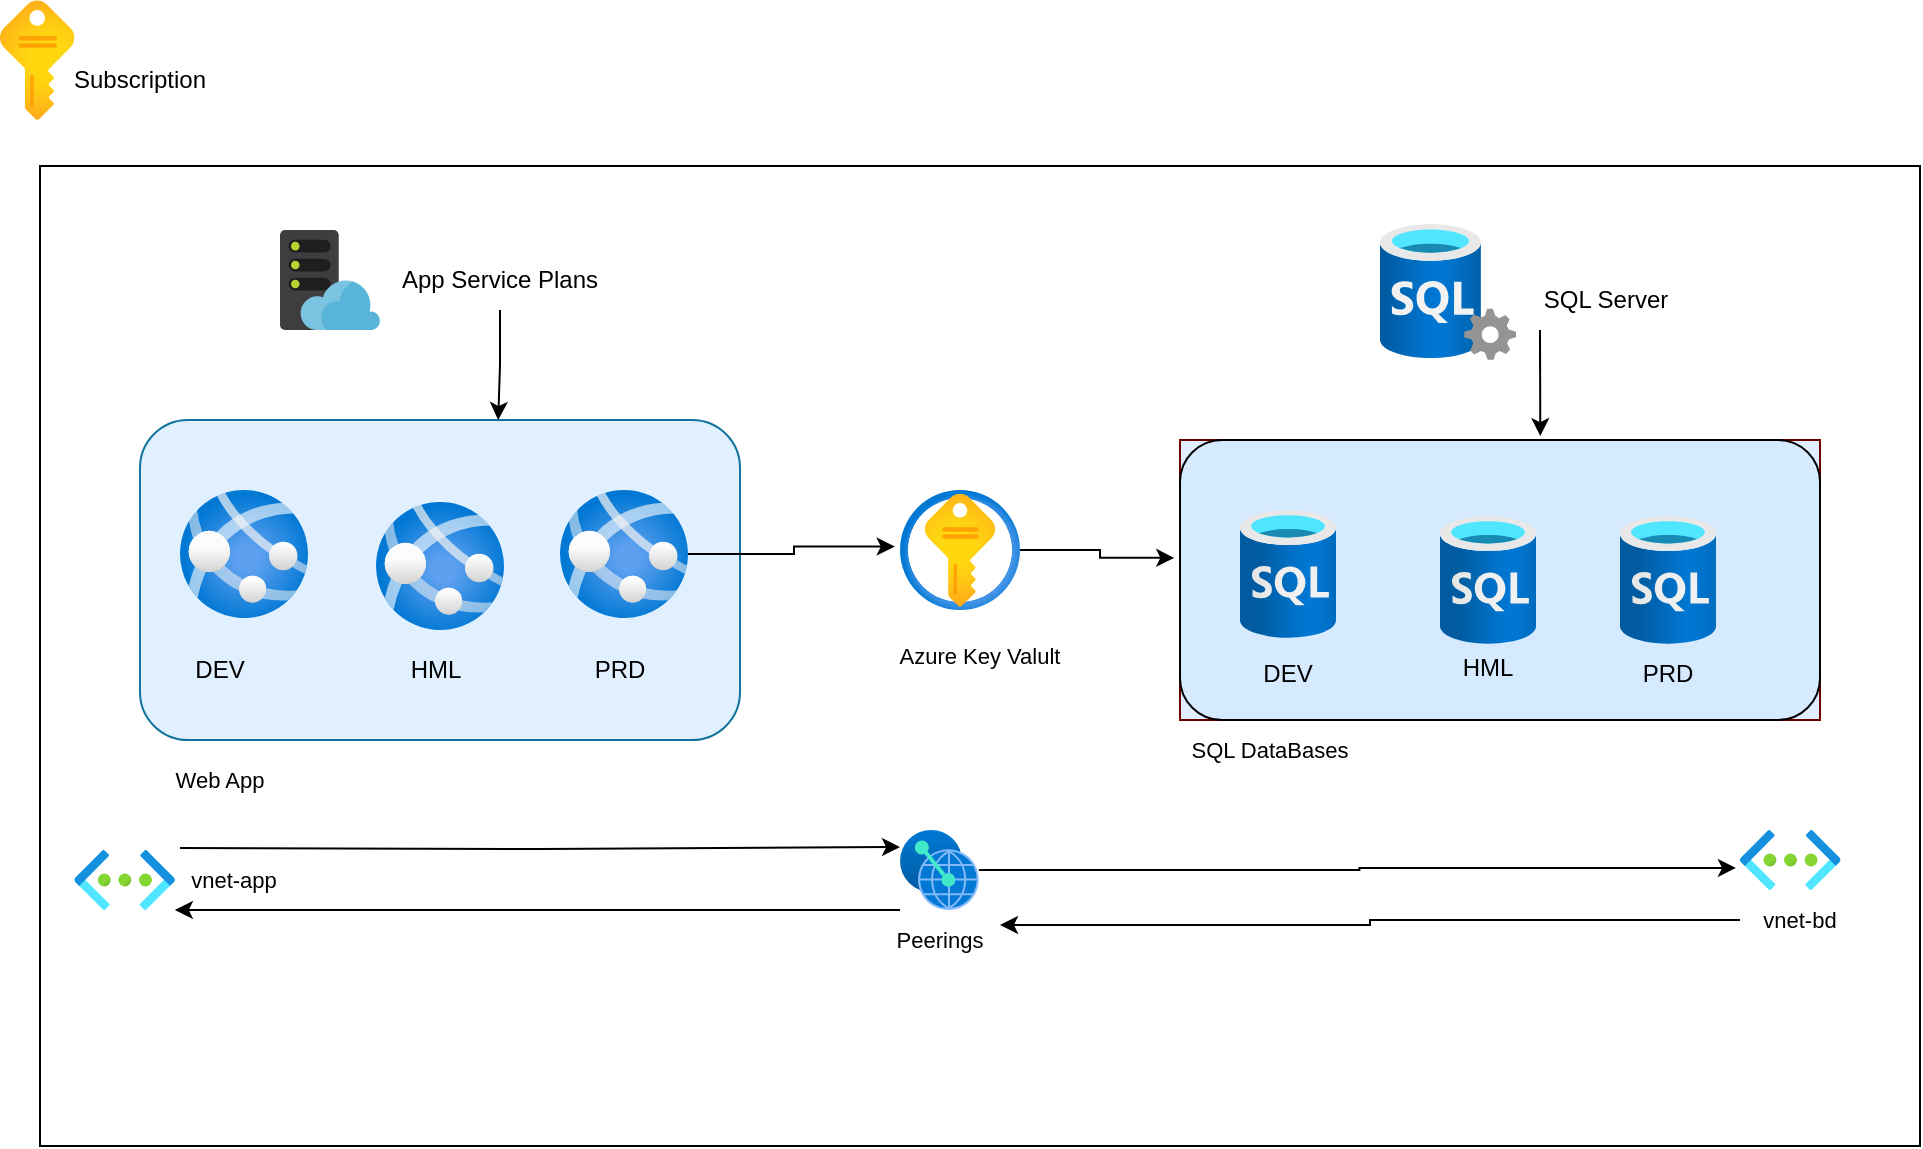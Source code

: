 <mxfile version="22.1.3" type="github">
  <diagram name="Página-1" id="vPChAK9TrQFLgZUeRdgk">
    <mxGraphModel dx="954" dy="546" grid="1" gridSize="10" guides="1" tooltips="1" connect="1" arrows="1" fold="1" page="1" pageScale="1" pageWidth="827" pageHeight="1169" math="0" shadow="0">
      <root>
        <mxCell id="0" />
        <mxCell id="1" parent="0" />
        <mxCell id="O0uDlQNx3fjuGGQFPMEN-43" value="" style="rounded=1;whiteSpace=wrap;html=1;fontFamily=Helvetica;fontSize=11;fontColor=default;" vertex="1" parent="1">
          <mxGeometry x="90" y="470" width="120" height="60" as="geometry" />
        </mxCell>
        <mxCell id="O0uDlQNx3fjuGGQFPMEN-1" value="" style="rounded=0;whiteSpace=wrap;html=1;" vertex="1" parent="1">
          <mxGeometry x="40" y="108" width="940" height="490" as="geometry" />
        </mxCell>
        <mxCell id="O0uDlQNx3fjuGGQFPMEN-2" value="" style="image;aspect=fixed;html=1;points=[];align=center;fontSize=12;image=img/lib/azure2/general/Subscriptions.svg;" vertex="1" parent="1">
          <mxGeometry x="20" y="25" width="37.18" height="60" as="geometry" />
        </mxCell>
        <mxCell id="O0uDlQNx3fjuGGQFPMEN-4" value="&lt;div&gt;Subscription&lt;/div&gt;" style="text;strokeColor=none;align=center;fillColor=none;html=1;verticalAlign=middle;whiteSpace=wrap;rounded=0;" vertex="1" parent="1">
          <mxGeometry x="60" y="50" width="60" height="30" as="geometry" />
        </mxCell>
        <mxCell id="O0uDlQNx3fjuGGQFPMEN-24" value="" style="group" vertex="1" connectable="0" parent="1">
          <mxGeometry x="160" y="140" width="170" height="50" as="geometry" />
        </mxCell>
        <mxCell id="O0uDlQNx3fjuGGQFPMEN-8" value="App Service Plans" style="text;strokeColor=none;align=center;fillColor=none;html=1;verticalAlign=middle;whiteSpace=wrap;rounded=0;" vertex="1" parent="O0uDlQNx3fjuGGQFPMEN-24">
          <mxGeometry x="50" y="10" width="120" height="30" as="geometry" />
        </mxCell>
        <mxCell id="O0uDlQNx3fjuGGQFPMEN-9" value="" style="image;sketch=0;aspect=fixed;html=1;points=[];align=center;fontSize=12;image=img/lib/mscae/WebHosting.svg;" vertex="1" parent="O0uDlQNx3fjuGGQFPMEN-24">
          <mxGeometry width="50" height="50" as="geometry" />
        </mxCell>
        <mxCell id="O0uDlQNx3fjuGGQFPMEN-25" value="" style="group" vertex="1" connectable="0" parent="1">
          <mxGeometry x="710" y="137" width="158" height="68" as="geometry" />
        </mxCell>
        <mxCell id="O0uDlQNx3fjuGGQFPMEN-15" value="" style="image;aspect=fixed;html=1;points=[];align=center;fontSize=12;image=img/lib/azure2/databases/SQL_Server.svg;" vertex="1" parent="O0uDlQNx3fjuGGQFPMEN-25">
          <mxGeometry width="68" height="68" as="geometry" />
        </mxCell>
        <mxCell id="O0uDlQNx3fjuGGQFPMEN-17" value="SQL Server" style="text;strokeColor=none;align=center;fillColor=none;html=1;verticalAlign=middle;whiteSpace=wrap;rounded=0;" vertex="1" parent="O0uDlQNx3fjuGGQFPMEN-25">
          <mxGeometry x="68" y="23" width="90" height="30" as="geometry" />
        </mxCell>
        <mxCell id="O0uDlQNx3fjuGGQFPMEN-26" value="" style="group" vertex="1" connectable="0" parent="1">
          <mxGeometry x="90" y="235" width="300" height="160" as="geometry" />
        </mxCell>
        <mxCell id="O0uDlQNx3fjuGGQFPMEN-5" value="" style="rounded=1;whiteSpace=wrap;html=1;fillColor=#e1f0ff;strokeColor=#10739e;" vertex="1" parent="O0uDlQNx3fjuGGQFPMEN-26">
          <mxGeometry width="300" height="160" as="geometry" />
        </mxCell>
        <mxCell id="O0uDlQNx3fjuGGQFPMEN-6" value="" style="image;aspect=fixed;html=1;points=[];align=center;fontSize=12;image=img/lib/azure2/app_services/App_Services.svg;" vertex="1" parent="O0uDlQNx3fjuGGQFPMEN-26">
          <mxGeometry x="20" y="35" width="64" height="64" as="geometry" />
        </mxCell>
        <mxCell id="O0uDlQNx3fjuGGQFPMEN-10" value="DEV" style="text;strokeColor=none;align=center;fillColor=none;html=1;verticalAlign=middle;whiteSpace=wrap;rounded=0;" vertex="1" parent="O0uDlQNx3fjuGGQFPMEN-26">
          <mxGeometry x="10" y="115" width="60" height="20" as="geometry" />
        </mxCell>
        <mxCell id="O0uDlQNx3fjuGGQFPMEN-11" value="" style="image;aspect=fixed;html=1;points=[];align=center;fontSize=12;image=img/lib/azure2/app_services/App_Services.svg;" vertex="1" parent="O0uDlQNx3fjuGGQFPMEN-26">
          <mxGeometry x="118" y="41" width="64" height="64" as="geometry" />
        </mxCell>
        <mxCell id="O0uDlQNx3fjuGGQFPMEN-12" value="" style="image;aspect=fixed;html=1;points=[];align=center;fontSize=12;image=img/lib/azure2/app_services/App_Services.svg;" vertex="1" parent="O0uDlQNx3fjuGGQFPMEN-26">
          <mxGeometry x="210" y="35" width="64" height="64" as="geometry" />
        </mxCell>
        <mxCell id="O0uDlQNx3fjuGGQFPMEN-13" value="HML" style="text;strokeColor=none;align=center;fillColor=none;html=1;verticalAlign=middle;whiteSpace=wrap;rounded=0;" vertex="1" parent="O0uDlQNx3fjuGGQFPMEN-26">
          <mxGeometry x="118" y="115" width="60" height="20" as="geometry" />
        </mxCell>
        <mxCell id="O0uDlQNx3fjuGGQFPMEN-14" value="PRD" style="text;strokeColor=none;align=center;fillColor=none;html=1;verticalAlign=middle;whiteSpace=wrap;rounded=0;" vertex="1" parent="O0uDlQNx3fjuGGQFPMEN-26">
          <mxGeometry x="210" y="115" width="60" height="20" as="geometry" />
        </mxCell>
        <mxCell id="O0uDlQNx3fjuGGQFPMEN-28" value="" style="group;fillColor=#dfefff;fontColor=#ffffff;strokeColor=#6F0000;" vertex="1" connectable="0" parent="1">
          <mxGeometry x="610" y="245" width="320" height="140" as="geometry" />
        </mxCell>
        <mxCell id="O0uDlQNx3fjuGGQFPMEN-16" value="" style="rounded=1;whiteSpace=wrap;html=1;fillColor=#d5eaff;" vertex="1" parent="O0uDlQNx3fjuGGQFPMEN-28">
          <mxGeometry width="320" height="140" as="geometry" />
        </mxCell>
        <mxCell id="O0uDlQNx3fjuGGQFPMEN-18" value="" style="image;aspect=fixed;html=1;points=[];align=center;fontSize=12;image=img/lib/azure2/databases/SQL_Database.svg;" vertex="1" parent="O0uDlQNx3fjuGGQFPMEN-28">
          <mxGeometry x="30" y="35" width="48" height="64" as="geometry" />
        </mxCell>
        <mxCell id="O0uDlQNx3fjuGGQFPMEN-19" value="DEV" style="text;strokeColor=none;align=center;fillColor=none;html=1;verticalAlign=middle;whiteSpace=wrap;rounded=0;" vertex="1" parent="O0uDlQNx3fjuGGQFPMEN-28">
          <mxGeometry x="24" y="102" width="60" height="30" as="geometry" />
        </mxCell>
        <mxCell id="O0uDlQNx3fjuGGQFPMEN-20" value="" style="image;aspect=fixed;html=1;points=[];align=center;fontSize=12;image=img/lib/azure2/databases/SQL_Database.svg;" vertex="1" parent="O0uDlQNx3fjuGGQFPMEN-28">
          <mxGeometry x="130" y="38" width="48" height="64" as="geometry" />
        </mxCell>
        <mxCell id="O0uDlQNx3fjuGGQFPMEN-21" value="" style="image;aspect=fixed;html=1;points=[];align=center;fontSize=12;image=img/lib/azure2/databases/SQL_Database.svg;" vertex="1" parent="O0uDlQNx3fjuGGQFPMEN-28">
          <mxGeometry x="220" y="38" width="48" height="64" as="geometry" />
        </mxCell>
        <mxCell id="O0uDlQNx3fjuGGQFPMEN-22" value="HML" style="text;strokeColor=none;align=center;fillColor=none;html=1;verticalAlign=middle;whiteSpace=wrap;rounded=0;" vertex="1" parent="O0uDlQNx3fjuGGQFPMEN-28">
          <mxGeometry x="124" y="99" width="60" height="30" as="geometry" />
        </mxCell>
        <mxCell id="O0uDlQNx3fjuGGQFPMEN-23" value="PRD" style="text;strokeColor=none;align=center;fillColor=none;html=1;verticalAlign=middle;whiteSpace=wrap;rounded=0;" vertex="1" parent="O0uDlQNx3fjuGGQFPMEN-28">
          <mxGeometry x="214" y="102" width="60" height="30" as="geometry" />
        </mxCell>
        <mxCell id="O0uDlQNx3fjuGGQFPMEN-30" value="SQL DataBases" style="text;strokeColor=none;align=center;fillColor=none;html=1;verticalAlign=middle;whiteSpace=wrap;rounded=0;fontSize=11;fontFamily=Helvetica;fontColor=default;" vertex="1" parent="1">
          <mxGeometry x="610" y="385" width="90" height="30" as="geometry" />
        </mxCell>
        <mxCell id="O0uDlQNx3fjuGGQFPMEN-31" value="Web App" style="text;strokeColor=none;align=center;fillColor=none;html=1;verticalAlign=middle;whiteSpace=wrap;rounded=0;fontSize=11;fontFamily=Helvetica;fontColor=default;" vertex="1" parent="1">
          <mxGeometry x="100" y="400" width="60" height="30" as="geometry" />
        </mxCell>
        <mxCell id="O0uDlQNx3fjuGGQFPMEN-32" style="edgeStyle=orthogonalEdgeStyle;shape=connector;rounded=0;orthogonalLoop=1;jettySize=auto;html=1;entryX=0.597;entryY=0;entryDx=0;entryDy=0;entryPerimeter=0;labelBackgroundColor=default;strokeColor=default;align=center;verticalAlign=middle;fontFamily=Helvetica;fontSize=11;fontColor=default;endArrow=classic;" edge="1" parent="1" source="O0uDlQNx3fjuGGQFPMEN-8" target="O0uDlQNx3fjuGGQFPMEN-5">
          <mxGeometry relative="1" as="geometry" />
        </mxCell>
        <mxCell id="O0uDlQNx3fjuGGQFPMEN-34" style="edgeStyle=orthogonalEdgeStyle;shape=connector;rounded=0;orthogonalLoop=1;jettySize=auto;html=1;labelBackgroundColor=default;strokeColor=default;align=center;verticalAlign=middle;fontFamily=Helvetica;fontSize=11;fontColor=default;endArrow=classic;entryX=0.563;entryY=-0.014;entryDx=0;entryDy=0;entryPerimeter=0;" edge="1" parent="1" target="O0uDlQNx3fjuGGQFPMEN-16">
          <mxGeometry relative="1" as="geometry">
            <mxPoint x="790" y="210" as="sourcePoint" />
            <mxPoint x="744" y="250" as="targetPoint" />
            <Array as="points">
              <mxPoint x="790" y="190" />
              <mxPoint x="790" y="190" />
            </Array>
          </mxGeometry>
        </mxCell>
        <mxCell id="O0uDlQNx3fjuGGQFPMEN-35" value="" style="image;aspect=fixed;html=1;points=[];align=center;fontSize=12;image=img/lib/azure2/security/Key_Vaults.svg;fontFamily=Helvetica;fontColor=default;" vertex="1" parent="1">
          <mxGeometry x="470" y="270" width="60" height="60" as="geometry" />
        </mxCell>
        <mxCell id="O0uDlQNx3fjuGGQFPMEN-36" style="edgeStyle=orthogonalEdgeStyle;shape=connector;rounded=0;orthogonalLoop=1;jettySize=auto;html=1;entryX=-0.044;entryY=0.471;entryDx=0;entryDy=0;entryPerimeter=0;labelBackgroundColor=default;strokeColor=default;align=center;verticalAlign=middle;fontFamily=Helvetica;fontSize=11;fontColor=default;endArrow=classic;" edge="1" parent="1" source="O0uDlQNx3fjuGGQFPMEN-12" target="O0uDlQNx3fjuGGQFPMEN-35">
          <mxGeometry relative="1" as="geometry" />
        </mxCell>
        <mxCell id="O0uDlQNx3fjuGGQFPMEN-37" style="edgeStyle=orthogonalEdgeStyle;shape=connector;rounded=0;orthogonalLoop=1;jettySize=auto;html=1;entryX=-0.009;entryY=0.421;entryDx=0;entryDy=0;entryPerimeter=0;labelBackgroundColor=default;strokeColor=default;align=center;verticalAlign=middle;fontFamily=Helvetica;fontSize=11;fontColor=default;endArrow=classic;" edge="1" parent="1" source="O0uDlQNx3fjuGGQFPMEN-35" target="O0uDlQNx3fjuGGQFPMEN-16">
          <mxGeometry relative="1" as="geometry" />
        </mxCell>
        <mxCell id="O0uDlQNx3fjuGGQFPMEN-38" value="Azure Key Valult" style="text;strokeColor=none;align=center;fillColor=none;html=1;verticalAlign=middle;whiteSpace=wrap;rounded=0;fontSize=11;fontFamily=Helvetica;fontColor=default;" vertex="1" parent="1">
          <mxGeometry x="460" y="338" width="100" height="30" as="geometry" />
        </mxCell>
        <mxCell id="O0uDlQNx3fjuGGQFPMEN-44" value="" style="image;aspect=fixed;html=1;points=[];align=center;fontSize=12;image=img/lib/azure2/networking/Virtual_Networks.svg;fontFamily=Helvetica;fontColor=default;" vertex="1" parent="1">
          <mxGeometry x="57.18" y="450" width="50.25" height="30" as="geometry" />
        </mxCell>
        <mxCell id="O0uDlQNx3fjuGGQFPMEN-45" value="" style="image;aspect=fixed;html=1;points=[];align=center;fontSize=12;image=img/lib/azure2/networking/Virtual_Networks.svg;fontFamily=Helvetica;fontColor=default;" vertex="1" parent="1">
          <mxGeometry x="890" y="440" width="50.25" height="30" as="geometry" />
        </mxCell>
        <mxCell id="O0uDlQNx3fjuGGQFPMEN-46" value="vnet-app" style="text;strokeColor=none;align=center;fillColor=none;html=1;verticalAlign=middle;whiteSpace=wrap;rounded=0;fontSize=11;fontFamily=Helvetica;fontColor=default;" vertex="1" parent="1">
          <mxGeometry x="107.43" y="450" width="60" height="30" as="geometry" />
        </mxCell>
        <mxCell id="O0uDlQNx3fjuGGQFPMEN-53" style="edgeStyle=orthogonalEdgeStyle;shape=connector;rounded=0;orthogonalLoop=1;jettySize=auto;html=1;entryX=1;entryY=0.25;entryDx=0;entryDy=0;labelBackgroundColor=default;strokeColor=default;align=center;verticalAlign=middle;fontFamily=Helvetica;fontSize=11;fontColor=default;endArrow=classic;" edge="1" parent="1" source="O0uDlQNx3fjuGGQFPMEN-47" target="O0uDlQNx3fjuGGQFPMEN-49">
          <mxGeometry relative="1" as="geometry" />
        </mxCell>
        <mxCell id="O0uDlQNx3fjuGGQFPMEN-47" value="&lt;div&gt;vnet-bd&lt;/div&gt;" style="text;strokeColor=none;align=center;fillColor=none;html=1;verticalAlign=middle;whiteSpace=wrap;rounded=0;fontSize=11;fontFamily=Helvetica;fontColor=default;" vertex="1" parent="1">
          <mxGeometry x="890" y="470" width="60" height="30" as="geometry" />
        </mxCell>
        <mxCell id="O0uDlQNx3fjuGGQFPMEN-58" style="edgeStyle=orthogonalEdgeStyle;shape=connector;rounded=0;orthogonalLoop=1;jettySize=auto;html=1;entryX=0;entryY=1;entryDx=0;entryDy=0;labelBackgroundColor=default;strokeColor=default;align=center;verticalAlign=middle;fontFamily=Helvetica;fontSize=11;fontColor=default;endArrow=classic;" edge="1" parent="1" source="O0uDlQNx3fjuGGQFPMEN-48" target="O0uDlQNx3fjuGGQFPMEN-46">
          <mxGeometry relative="1" as="geometry">
            <Array as="points">
              <mxPoint x="220" y="480" />
              <mxPoint x="220" y="480" />
            </Array>
          </mxGeometry>
        </mxCell>
        <mxCell id="O0uDlQNx3fjuGGQFPMEN-48" value="" style="image;aspect=fixed;html=1;points=[];align=center;fontSize=12;image=img/lib/azure2/other/Peering_Service.svg;fontFamily=Helvetica;fontColor=default;" vertex="1" parent="1">
          <mxGeometry x="470" y="440" width="39.42" height="40" as="geometry" />
        </mxCell>
        <mxCell id="O0uDlQNx3fjuGGQFPMEN-49" value="Peerings" style="text;strokeColor=none;align=center;fillColor=none;html=1;verticalAlign=middle;whiteSpace=wrap;rounded=0;fontSize=11;fontFamily=Helvetica;fontColor=default;" vertex="1" parent="1">
          <mxGeometry x="460" y="480" width="60" height="30" as="geometry" />
        </mxCell>
        <mxCell id="O0uDlQNx3fjuGGQFPMEN-52" style="edgeStyle=orthogonalEdgeStyle;shape=connector;rounded=0;orthogonalLoop=1;jettySize=auto;html=1;entryX=-0.04;entryY=0.633;entryDx=0;entryDy=0;entryPerimeter=0;labelBackgroundColor=default;strokeColor=default;align=center;verticalAlign=middle;fontFamily=Helvetica;fontSize=11;fontColor=default;endArrow=classic;" edge="1" parent="1" source="O0uDlQNx3fjuGGQFPMEN-48" target="O0uDlQNx3fjuGGQFPMEN-45">
          <mxGeometry relative="1" as="geometry" />
        </mxCell>
        <mxCell id="O0uDlQNx3fjuGGQFPMEN-55" style="edgeStyle=orthogonalEdgeStyle;shape=connector;rounded=0;orthogonalLoop=1;jettySize=auto;html=1;entryX=-0.04;entryY=0.633;entryDx=0;entryDy=0;entryPerimeter=0;labelBackgroundColor=default;strokeColor=default;align=center;verticalAlign=middle;fontFamily=Helvetica;fontSize=11;fontColor=default;endArrow=classic;" edge="1" parent="1">
          <mxGeometry relative="1" as="geometry">
            <mxPoint x="110" y="449" as="sourcePoint" />
            <mxPoint x="470" y="448.5" as="targetPoint" />
          </mxGeometry>
        </mxCell>
      </root>
    </mxGraphModel>
  </diagram>
</mxfile>
